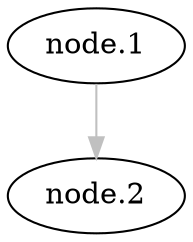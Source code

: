 digraph Perl
{
graph [ rankdir="TB" ]
node [ shape="oval" ]
edge [ color="grey" ]
"node.1"
"node.2"
"node.1" -> "node.2" [ label="" ]
}
